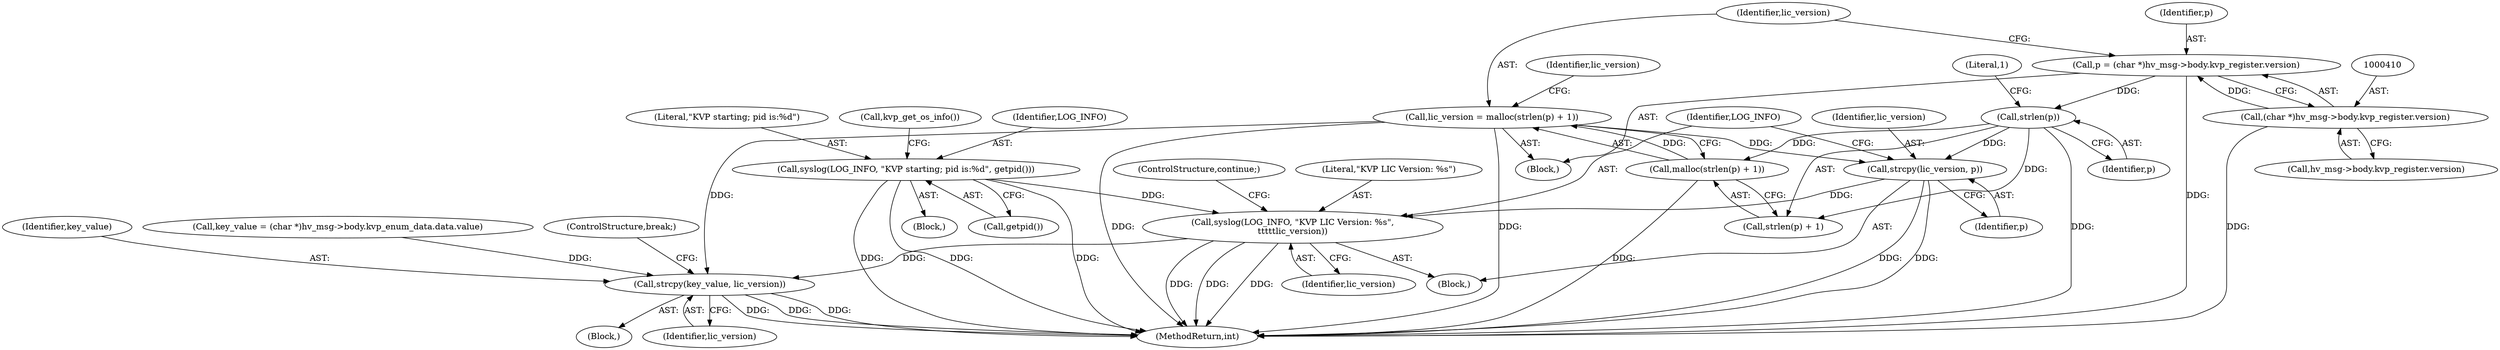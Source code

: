 digraph "0_linux_95a69adab9acfc3981c504737a2b6578e4d846ef@API" {
"1000431" [label="(Call,syslog(LOG_INFO, \"KVP LIC Version: %s\",\n\t\t\t\t\tlic_version))"];
"1000134" [label="(Call,syslog(LOG_INFO, \"KVP starting; pid is:%d\", getpid()))"];
"1000428" [label="(Call,strcpy(lic_version, p))"];
"1000418" [label="(Call,lic_version = malloc(strlen(p) + 1))"];
"1000420" [label="(Call,malloc(strlen(p) + 1))"];
"1000422" [label="(Call,strlen(p))"];
"1000407" [label="(Call,p = (char *)hv_msg->body.kvp_register.version)"];
"1000409" [label="(Call,(char *)hv_msg->body.kvp_register.version)"];
"1000753" [label="(Call,strcpy(key_value, lic_version))"];
"1000138" [label="(Call,kvp_get_os_info())"];
"1000428" [label="(Call,strcpy(lic_version, p))"];
"1000431" [label="(Call,syslog(LOG_INFO, \"KVP LIC Version: %s\",\n\t\t\t\t\tlic_version))"];
"1000110" [label="(Block,)"];
"1000719" [label="(Call,key_value = (char *)hv_msg->body.kvp_enum_data.data.value)"];
"1000411" [label="(Call,hv_msg->body.kvp_register.version)"];
"1000418" [label="(Call,lic_version = malloc(strlen(p) + 1))"];
"1000434" [label="(Identifier,lic_version)"];
"1000430" [label="(Identifier,p)"];
"1000756" [label="(ControlStructure,break;)"];
"1000740" [label="(Block,)"];
"1000433" [label="(Literal,\"KVP LIC Version: %s\")"];
"1000429" [label="(Identifier,lic_version)"];
"1000424" [label="(Literal,1)"];
"1000754" [label="(Identifier,key_value)"];
"1000137" [label="(Call,getpid())"];
"1000423" [label="(Identifier,p)"];
"1000135" [label="(Identifier,LOG_INFO)"];
"1000407" [label="(Call,p = (char *)hv_msg->body.kvp_register.version)"];
"1000420" [label="(Call,malloc(strlen(p) + 1))"];
"1000419" [label="(Identifier,lic_version)"];
"1000755" [label="(Identifier,lic_version)"];
"1000136" [label="(Literal,\"KVP starting; pid is:%d\")"];
"1000753" [label="(Call,strcpy(key_value, lic_version))"];
"1000403" [label="(Block,)"];
"1000421" [label="(Call,strlen(p) + 1)"];
"1000426" [label="(Identifier,lic_version)"];
"1000876" [label="(MethodReturn,int)"];
"1000408" [label="(Identifier,p)"];
"1000432" [label="(Identifier,LOG_INFO)"];
"1000427" [label="(Block,)"];
"1000409" [label="(Call,(char *)hv_msg->body.kvp_register.version)"];
"1000440" [label="(ControlStructure,continue;)"];
"1000134" [label="(Call,syslog(LOG_INFO, \"KVP starting; pid is:%d\", getpid()))"];
"1000422" [label="(Call,strlen(p))"];
"1000431" -> "1000427"  [label="AST: "];
"1000431" -> "1000434"  [label="CFG: "];
"1000432" -> "1000431"  [label="AST: "];
"1000433" -> "1000431"  [label="AST: "];
"1000434" -> "1000431"  [label="AST: "];
"1000440" -> "1000431"  [label="CFG: "];
"1000431" -> "1000876"  [label="DDG: "];
"1000431" -> "1000876"  [label="DDG: "];
"1000431" -> "1000876"  [label="DDG: "];
"1000134" -> "1000431"  [label="DDG: "];
"1000428" -> "1000431"  [label="DDG: "];
"1000431" -> "1000753"  [label="DDG: "];
"1000134" -> "1000110"  [label="AST: "];
"1000134" -> "1000137"  [label="CFG: "];
"1000135" -> "1000134"  [label="AST: "];
"1000136" -> "1000134"  [label="AST: "];
"1000137" -> "1000134"  [label="AST: "];
"1000138" -> "1000134"  [label="CFG: "];
"1000134" -> "1000876"  [label="DDG: "];
"1000134" -> "1000876"  [label="DDG: "];
"1000134" -> "1000876"  [label="DDG: "];
"1000428" -> "1000427"  [label="AST: "];
"1000428" -> "1000430"  [label="CFG: "];
"1000429" -> "1000428"  [label="AST: "];
"1000430" -> "1000428"  [label="AST: "];
"1000432" -> "1000428"  [label="CFG: "];
"1000428" -> "1000876"  [label="DDG: "];
"1000428" -> "1000876"  [label="DDG: "];
"1000418" -> "1000428"  [label="DDG: "];
"1000422" -> "1000428"  [label="DDG: "];
"1000418" -> "1000403"  [label="AST: "];
"1000418" -> "1000420"  [label="CFG: "];
"1000419" -> "1000418"  [label="AST: "];
"1000420" -> "1000418"  [label="AST: "];
"1000426" -> "1000418"  [label="CFG: "];
"1000418" -> "1000876"  [label="DDG: "];
"1000418" -> "1000876"  [label="DDG: "];
"1000420" -> "1000418"  [label="DDG: "];
"1000418" -> "1000753"  [label="DDG: "];
"1000420" -> "1000421"  [label="CFG: "];
"1000421" -> "1000420"  [label="AST: "];
"1000420" -> "1000876"  [label="DDG: "];
"1000422" -> "1000420"  [label="DDG: "];
"1000422" -> "1000421"  [label="AST: "];
"1000422" -> "1000423"  [label="CFG: "];
"1000423" -> "1000422"  [label="AST: "];
"1000424" -> "1000422"  [label="CFG: "];
"1000422" -> "1000876"  [label="DDG: "];
"1000422" -> "1000421"  [label="DDG: "];
"1000407" -> "1000422"  [label="DDG: "];
"1000407" -> "1000403"  [label="AST: "];
"1000407" -> "1000409"  [label="CFG: "];
"1000408" -> "1000407"  [label="AST: "];
"1000409" -> "1000407"  [label="AST: "];
"1000419" -> "1000407"  [label="CFG: "];
"1000407" -> "1000876"  [label="DDG: "];
"1000409" -> "1000407"  [label="DDG: "];
"1000409" -> "1000411"  [label="CFG: "];
"1000410" -> "1000409"  [label="AST: "];
"1000411" -> "1000409"  [label="AST: "];
"1000409" -> "1000876"  [label="DDG: "];
"1000753" -> "1000740"  [label="AST: "];
"1000753" -> "1000755"  [label="CFG: "];
"1000754" -> "1000753"  [label="AST: "];
"1000755" -> "1000753"  [label="AST: "];
"1000756" -> "1000753"  [label="CFG: "];
"1000753" -> "1000876"  [label="DDG: "];
"1000753" -> "1000876"  [label="DDG: "];
"1000753" -> "1000876"  [label="DDG: "];
"1000719" -> "1000753"  [label="DDG: "];
}
